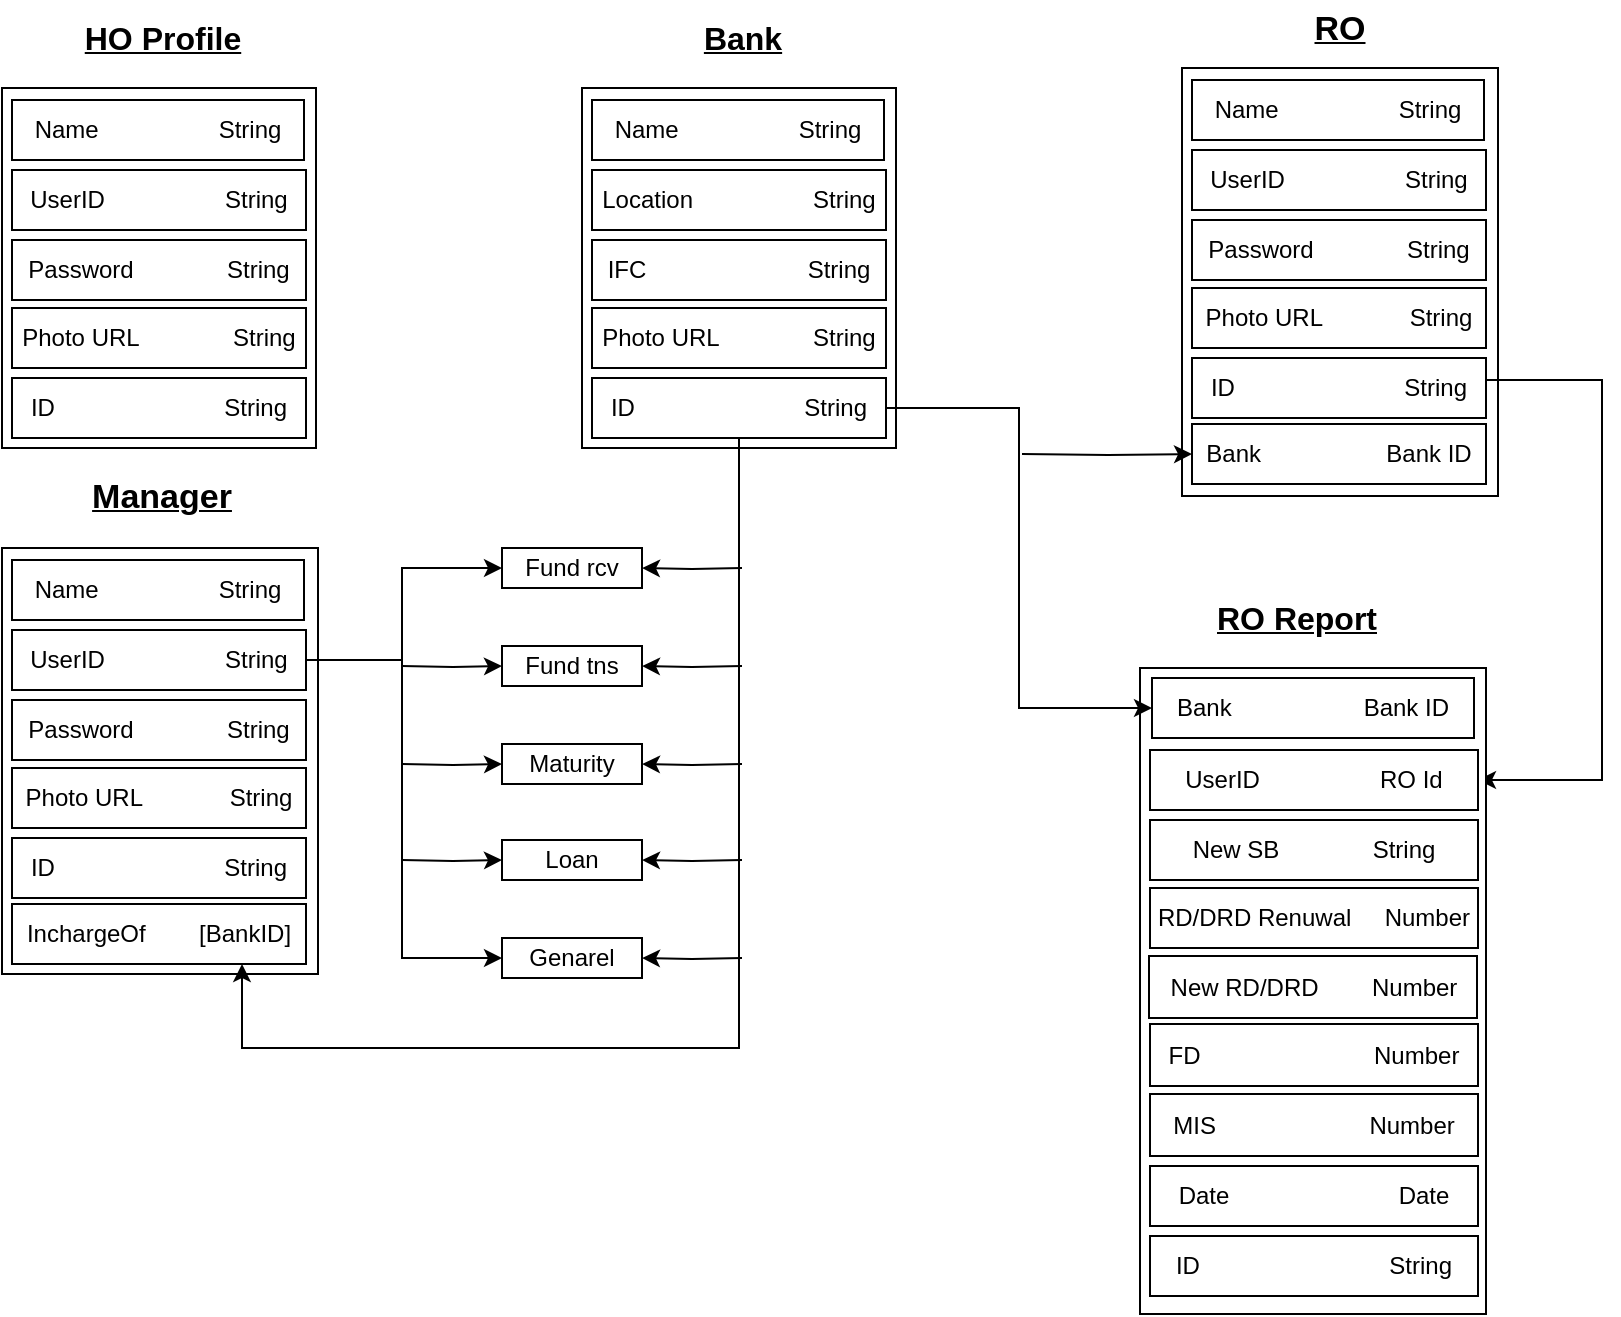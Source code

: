 <mxfile version="22.1.0" type="github">
  <diagram name="Page-1" id="z6avR5DVZLPRieBeSbfF">
    <mxGraphModel dx="1313" dy="668" grid="1" gridSize="10" guides="1" tooltips="1" connect="1" arrows="1" fold="1" page="1" pageScale="1" pageWidth="850" pageHeight="1100" math="0" shadow="0">
      <root>
        <mxCell id="0" />
        <mxCell id="1" parent="0" />
        <mxCell id="5Gdjez7pxa2Upb4zRj2d-2" value="" style="rounded=0;whiteSpace=wrap;html=1;" vertex="1" parent="1">
          <mxGeometry x="30" y="60" width="157" height="180" as="geometry" />
        </mxCell>
        <mxCell id="5Gdjez7pxa2Upb4zRj2d-3" value="Name&amp;nbsp; &amp;nbsp; &amp;nbsp; &amp;nbsp; &amp;nbsp; &amp;nbsp; &amp;nbsp; &amp;nbsp; &amp;nbsp; String" style="rounded=0;whiteSpace=wrap;html=1;" vertex="1" parent="1">
          <mxGeometry x="35" y="66" width="146" height="30" as="geometry" />
        </mxCell>
        <mxCell id="5Gdjez7pxa2Upb4zRj2d-4" value="UserID&amp;nbsp; &amp;nbsp; &amp;nbsp; &amp;nbsp; &amp;nbsp; &amp;nbsp; &amp;nbsp; &amp;nbsp; &amp;nbsp; String" style="rounded=0;whiteSpace=wrap;html=1;" vertex="1" parent="1">
          <mxGeometry x="35" y="101" width="147" height="30" as="geometry" />
        </mxCell>
        <mxCell id="5Gdjez7pxa2Upb4zRj2d-5" value="Password&amp;nbsp; &amp;nbsp; &amp;nbsp; &amp;nbsp; &amp;nbsp; &amp;nbsp; &amp;nbsp; String" style="rounded=0;whiteSpace=wrap;html=1;" vertex="1" parent="1">
          <mxGeometry x="35" y="136" width="147" height="30" as="geometry" />
        </mxCell>
        <mxCell id="5Gdjez7pxa2Upb4zRj2d-6" value="Photo URL&amp;nbsp; &amp;nbsp; &amp;nbsp; &amp;nbsp; &amp;nbsp; &amp;nbsp; &amp;nbsp; String" style="rounded=0;whiteSpace=wrap;html=1;" vertex="1" parent="1">
          <mxGeometry x="35" y="170" width="147" height="30" as="geometry" />
        </mxCell>
        <mxCell id="5Gdjez7pxa2Upb4zRj2d-7" value="ID&amp;nbsp;&lt;span style=&quot;white-space: pre;&quot;&gt;&#x9;&lt;/span&gt;&lt;span style=&quot;white-space: pre;&quot;&gt;&#x9;&lt;/span&gt; &amp;nbsp; &amp;nbsp; &amp;nbsp; &amp;nbsp; &amp;nbsp; &amp;nbsp; String" style="rounded=0;whiteSpace=wrap;html=1;" vertex="1" parent="1">
          <mxGeometry x="35" y="205" width="147" height="30" as="geometry" />
        </mxCell>
        <mxCell id="5Gdjez7pxa2Upb4zRj2d-8" value="" style="rounded=0;whiteSpace=wrap;html=1;" vertex="1" parent="1">
          <mxGeometry x="30" y="290" width="158" height="213" as="geometry" />
        </mxCell>
        <mxCell id="5Gdjez7pxa2Upb4zRj2d-9" value="Name&amp;nbsp; &amp;nbsp; &amp;nbsp; &amp;nbsp; &amp;nbsp; &amp;nbsp; &amp;nbsp; &amp;nbsp; &amp;nbsp; String" style="rounded=0;whiteSpace=wrap;html=1;" vertex="1" parent="1">
          <mxGeometry x="35" y="296" width="146" height="30" as="geometry" />
        </mxCell>
        <mxCell id="5Gdjez7pxa2Upb4zRj2d-49" style="edgeStyle=orthogonalEdgeStyle;rounded=0;orthogonalLoop=1;jettySize=auto;html=1;entryX=0;entryY=0.5;entryDx=0;entryDy=0;" edge="1" parent="1" source="5Gdjez7pxa2Upb4zRj2d-10" target="5Gdjez7pxa2Upb4zRj2d-43">
          <mxGeometry relative="1" as="geometry">
            <Array as="points">
              <mxPoint x="230" y="346" />
              <mxPoint x="230" y="300" />
            </Array>
          </mxGeometry>
        </mxCell>
        <mxCell id="5Gdjez7pxa2Upb4zRj2d-10" value="UserID&amp;nbsp; &amp;nbsp; &amp;nbsp; &amp;nbsp; &amp;nbsp; &amp;nbsp; &amp;nbsp; &amp;nbsp; &amp;nbsp; String" style="rounded=0;whiteSpace=wrap;html=1;" vertex="1" parent="1">
          <mxGeometry x="35" y="331" width="147" height="30" as="geometry" />
        </mxCell>
        <mxCell id="5Gdjez7pxa2Upb4zRj2d-11" value="Password&amp;nbsp; &amp;nbsp; &amp;nbsp; &amp;nbsp; &amp;nbsp; &amp;nbsp; &amp;nbsp; String" style="rounded=0;whiteSpace=wrap;html=1;" vertex="1" parent="1">
          <mxGeometry x="35" y="366" width="147" height="30" as="geometry" />
        </mxCell>
        <mxCell id="5Gdjez7pxa2Upb4zRj2d-12" value="Photo URL&amp;nbsp; &amp;nbsp; &amp;nbsp; &amp;nbsp; &amp;nbsp; &amp;nbsp; &amp;nbsp;String" style="rounded=0;whiteSpace=wrap;html=1;" vertex="1" parent="1">
          <mxGeometry x="35" y="400" width="147" height="30" as="geometry" />
        </mxCell>
        <mxCell id="5Gdjez7pxa2Upb4zRj2d-13" value="ID&amp;nbsp;&lt;span style=&quot;white-space: pre;&quot;&gt;&#x9;&lt;/span&gt;&lt;span style=&quot;white-space: pre;&quot;&gt;&#x9;&lt;/span&gt; &amp;nbsp; &amp;nbsp; &amp;nbsp; &amp;nbsp; &amp;nbsp; &amp;nbsp; String" style="rounded=0;whiteSpace=wrap;html=1;" vertex="1" parent="1">
          <mxGeometry x="35" y="435" width="147" height="30" as="geometry" />
        </mxCell>
        <mxCell id="5Gdjez7pxa2Upb4zRj2d-14" value="&lt;u&gt;&lt;b&gt;&lt;font style=&quot;font-size: 16px;&quot;&gt;HO Profile&lt;/font&gt;&lt;/b&gt;&lt;/u&gt;" style="text;html=1;strokeColor=none;fillColor=none;align=center;verticalAlign=middle;whiteSpace=wrap;rounded=0;" vertex="1" parent="1">
          <mxGeometry x="62.5" y="20" width="95" height="30" as="geometry" />
        </mxCell>
        <mxCell id="5Gdjez7pxa2Upb4zRj2d-15" value="InchargeOf&amp;nbsp; &amp;nbsp; &amp;nbsp; &amp;nbsp; [BankID]" style="rounded=0;whiteSpace=wrap;html=1;" vertex="1" parent="1">
          <mxGeometry x="35" y="468" width="147" height="30" as="geometry" />
        </mxCell>
        <mxCell id="5Gdjez7pxa2Upb4zRj2d-16" value="&lt;b&gt;&lt;u&gt;&lt;font style=&quot;font-size: 17px;&quot;&gt;Manager&lt;/font&gt;&lt;/u&gt;&lt;/b&gt;" style="text;html=1;strokeColor=none;fillColor=none;align=center;verticalAlign=middle;whiteSpace=wrap;rounded=0;" vertex="1" parent="1">
          <mxGeometry x="80" y="250" width="60" height="30" as="geometry" />
        </mxCell>
        <mxCell id="5Gdjez7pxa2Upb4zRj2d-17" value="" style="rounded=0;whiteSpace=wrap;html=1;" vertex="1" parent="1">
          <mxGeometry x="620" y="50" width="158" height="214" as="geometry" />
        </mxCell>
        <mxCell id="5Gdjez7pxa2Upb4zRj2d-18" value="Name&amp;nbsp; &amp;nbsp; &amp;nbsp; &amp;nbsp; &amp;nbsp; &amp;nbsp; &amp;nbsp; &amp;nbsp; &amp;nbsp; String" style="rounded=0;whiteSpace=wrap;html=1;" vertex="1" parent="1">
          <mxGeometry x="625" y="56" width="146" height="30" as="geometry" />
        </mxCell>
        <mxCell id="5Gdjez7pxa2Upb4zRj2d-19" value="UserID&amp;nbsp; &amp;nbsp; &amp;nbsp; &amp;nbsp; &amp;nbsp; &amp;nbsp; &amp;nbsp; &amp;nbsp; &amp;nbsp; String" style="rounded=0;whiteSpace=wrap;html=1;" vertex="1" parent="1">
          <mxGeometry x="625" y="91" width="147" height="30" as="geometry" />
        </mxCell>
        <mxCell id="5Gdjez7pxa2Upb4zRj2d-20" value="Password&amp;nbsp; &amp;nbsp; &amp;nbsp; &amp;nbsp; &amp;nbsp; &amp;nbsp; &amp;nbsp; String" style="rounded=0;whiteSpace=wrap;html=1;" vertex="1" parent="1">
          <mxGeometry x="625" y="126" width="147" height="30" as="geometry" />
        </mxCell>
        <mxCell id="5Gdjez7pxa2Upb4zRj2d-21" value="Photo URL&amp;nbsp; &amp;nbsp; &amp;nbsp; &amp;nbsp; &amp;nbsp; &amp;nbsp; &amp;nbsp;String" style="rounded=0;whiteSpace=wrap;html=1;" vertex="1" parent="1">
          <mxGeometry x="625" y="160" width="147" height="30" as="geometry" />
        </mxCell>
        <mxCell id="5Gdjez7pxa2Upb4zRj2d-41" style="edgeStyle=orthogonalEdgeStyle;rounded=0;orthogonalLoop=1;jettySize=auto;html=1;" edge="1" parent="1" source="5Gdjez7pxa2Upb4zRj2d-22" target="5Gdjez7pxa2Upb4zRj2d-27">
          <mxGeometry relative="1" as="geometry">
            <Array as="points">
              <mxPoint x="830" y="206" />
              <mxPoint x="830" y="406" />
            </Array>
          </mxGeometry>
        </mxCell>
        <mxCell id="5Gdjez7pxa2Upb4zRj2d-22" value="ID&amp;nbsp;&lt;span style=&quot;white-space: pre;&quot;&gt;&#x9;&lt;/span&gt;&lt;span style=&quot;white-space: pre;&quot;&gt;&#x9;&lt;/span&gt; &amp;nbsp; &amp;nbsp; &amp;nbsp; &amp;nbsp; &amp;nbsp; &amp;nbsp; String" style="rounded=0;whiteSpace=wrap;html=1;" vertex="1" parent="1">
          <mxGeometry x="625" y="195" width="147" height="30" as="geometry" />
        </mxCell>
        <mxCell id="5Gdjez7pxa2Upb4zRj2d-65" style="edgeStyle=orthogonalEdgeStyle;rounded=0;orthogonalLoop=1;jettySize=auto;html=1;" edge="1" parent="1" target="5Gdjez7pxa2Upb4zRj2d-23">
          <mxGeometry relative="1" as="geometry">
            <mxPoint x="540" y="243" as="sourcePoint" />
          </mxGeometry>
        </mxCell>
        <mxCell id="5Gdjez7pxa2Upb4zRj2d-23" value="Bank&amp;nbsp; &lt;span style=&quot;white-space: pre;&quot;&gt;&#x9;&lt;/span&gt;&lt;span style=&quot;white-space: pre;&quot;&gt;&#x9;&lt;/span&gt;&amp;nbsp; &amp;nbsp;Bank ID" style="rounded=0;whiteSpace=wrap;html=1;" vertex="1" parent="1">
          <mxGeometry x="625" y="228" width="147" height="30" as="geometry" />
        </mxCell>
        <mxCell id="5Gdjez7pxa2Upb4zRj2d-24" value="&lt;span style=&quot;font-size: 17px;&quot;&gt;&lt;b&gt;&lt;u&gt;RO&lt;/u&gt;&lt;/b&gt;&lt;/span&gt;" style="text;html=1;strokeColor=none;fillColor=none;align=center;verticalAlign=middle;whiteSpace=wrap;rounded=0;" vertex="1" parent="1">
          <mxGeometry x="668.5" y="16" width="60" height="30" as="geometry" />
        </mxCell>
        <mxCell id="5Gdjez7pxa2Upb4zRj2d-25" value="" style="rounded=0;whiteSpace=wrap;html=1;" vertex="1" parent="1">
          <mxGeometry x="599" y="350" width="173" height="323" as="geometry" />
        </mxCell>
        <mxCell id="5Gdjez7pxa2Upb4zRj2d-27" value="UserID&amp;nbsp; &amp;nbsp; &amp;nbsp; &amp;nbsp; &amp;nbsp; &amp;nbsp; &amp;nbsp; &amp;nbsp; &amp;nbsp; RO Id" style="rounded=0;whiteSpace=wrap;html=1;" vertex="1" parent="1">
          <mxGeometry x="604" y="391" width="164" height="30" as="geometry" />
        </mxCell>
        <mxCell id="5Gdjez7pxa2Upb4zRj2d-28" value="New SB&amp;nbsp; &amp;nbsp; &amp;nbsp; &amp;nbsp; &amp;nbsp; &amp;nbsp; &amp;nbsp; String" style="rounded=0;whiteSpace=wrap;html=1;" vertex="1" parent="1">
          <mxGeometry x="604" y="426" width="164" height="30" as="geometry" />
        </mxCell>
        <mxCell id="5Gdjez7pxa2Upb4zRj2d-29" value="RD/DRD Renuwal&amp;nbsp; &amp;nbsp; &amp;nbsp;Number" style="rounded=0;whiteSpace=wrap;html=1;" vertex="1" parent="1">
          <mxGeometry x="604" y="460" width="164" height="30" as="geometry" />
        </mxCell>
        <mxCell id="5Gdjez7pxa2Upb4zRj2d-30" value="ID&amp;nbsp;&lt;span style=&quot;white-space: pre;&quot;&gt;&#x9;&amp;nbsp;&#x9;&lt;/span&gt;&amp;nbsp; &amp;nbsp; &amp;nbsp; &amp;nbsp; &amp;nbsp; &amp;nbsp; &amp;nbsp; &amp;nbsp; String" style="rounded=0;whiteSpace=wrap;html=1;" vertex="1" parent="1">
          <mxGeometry x="604" y="634" width="164" height="30" as="geometry" />
        </mxCell>
        <mxCell id="5Gdjez7pxa2Upb4zRj2d-31" value="&lt;span style=&quot;font-size: 16px;&quot;&gt;&lt;b&gt;&lt;u&gt;RO Report&lt;/u&gt;&lt;/b&gt;&lt;/span&gt;" style="text;html=1;strokeColor=none;fillColor=none;align=center;verticalAlign=middle;whiteSpace=wrap;rounded=0;" vertex="1" parent="1">
          <mxGeometry x="629.5" y="310" width="95" height="30" as="geometry" />
        </mxCell>
        <mxCell id="5Gdjez7pxa2Upb4zRj2d-34" value="New RD/DRD&amp;nbsp;&lt;span style=&quot;&quot;&gt;&lt;span style=&quot;&quot;&gt;&amp;nbsp;&amp;nbsp;&amp;nbsp;&amp;nbsp;&lt;/span&gt;&lt;/span&gt;&lt;span style=&quot;&quot;&gt;&lt;span style=&quot;&quot;&gt;&amp;nbsp;&amp;nbsp;&amp;nbsp;&lt;/span&gt;&lt;/span&gt;Number" style="rounded=0;whiteSpace=wrap;html=1;" vertex="1" parent="1">
          <mxGeometry x="603.5" y="494" width="164" height="31" as="geometry" />
        </mxCell>
        <mxCell id="5Gdjez7pxa2Upb4zRj2d-35" value="FD&amp;nbsp; &amp;nbsp;&lt;span style=&quot;&quot;&gt;&lt;span style=&quot;white-space: pre;&quot;&gt;&amp;nbsp;&amp;nbsp;&amp;nbsp;&amp;nbsp;&lt;/span&gt;&lt;/span&gt;&lt;span style=&quot;&quot;&gt;&lt;span style=&quot;white-space: pre;&quot;&gt;&amp;nbsp;&amp;nbsp;&amp;nbsp;&amp;nbsp;&lt;/span&gt;&lt;/span&gt;&amp;nbsp;&lt;span style=&quot;&quot;&gt;&lt;span style=&quot;&quot;&gt;&amp;nbsp; &amp;nbsp; &amp;nbsp; &amp;nbsp; &amp;nbsp; &amp;nbsp;&lt;/span&gt;&lt;/span&gt;&lt;span style=&quot;&quot;&gt;&lt;span style=&quot;&quot;&gt;&amp;nbsp; &amp;nbsp;&lt;/span&gt;&lt;/span&gt;Number" style="rounded=0;whiteSpace=wrap;html=1;" vertex="1" parent="1">
          <mxGeometry x="604" y="528" width="164" height="31" as="geometry" />
        </mxCell>
        <mxCell id="5Gdjez7pxa2Upb4zRj2d-36" value="MIS&amp;nbsp; &lt;span style=&quot;&quot;&gt;&lt;span style=&quot;white-space: pre;&quot;&gt;&amp;nbsp;&amp;nbsp;&amp;nbsp;&amp;nbsp;&lt;/span&gt;&lt;/span&gt;&amp;nbsp;&lt;span style=&quot;&quot;&gt;&lt;span style=&quot;&quot;&gt;&amp;nbsp;&amp;nbsp;&amp;nbsp;&amp;nbsp;&lt;/span&gt;&lt;/span&gt;&lt;span style=&quot;&quot;&gt;&lt;span style=&quot;&quot;&gt;&amp;nbsp;&amp;nbsp;&amp;nbsp;&amp;nbsp;&lt;/span&gt;&lt;/span&gt;&amp;nbsp;&lt;span style=&quot;&quot;&gt;&lt;span style=&quot;&quot;&gt;&amp;nbsp;&amp;nbsp;&amp;nbsp;&amp;nbsp;&lt;/span&gt;&lt;/span&gt;&lt;span style=&quot;&quot;&gt;&lt;span style=&quot;&quot;&gt;&amp;nbsp; &amp;nbsp;&lt;/span&gt;&lt;/span&gt;Number" style="rounded=0;whiteSpace=wrap;html=1;" vertex="1" parent="1">
          <mxGeometry x="604" y="563" width="164" height="31" as="geometry" />
        </mxCell>
        <mxCell id="5Gdjez7pxa2Upb4zRj2d-37" value="Bank&amp;nbsp; &amp;nbsp; &amp;nbsp; &amp;nbsp;&amp;nbsp;&amp;nbsp;&lt;span style=&quot;white-space: pre;&quot;&gt;&#x9;&lt;/span&gt; &amp;nbsp; &amp;nbsp;Bank ID" style="rounded=0;whiteSpace=wrap;html=1;" vertex="1" parent="1">
          <mxGeometry x="605" y="355" width="161" height="30" as="geometry" />
        </mxCell>
        <mxCell id="5Gdjez7pxa2Upb4zRj2d-42" value="Date&lt;span style=&quot;white-space: pre;&quot;&gt;&#x9;&amp;nbsp;&#x9;&lt;/span&gt;&amp;nbsp;&amp;nbsp; &amp;nbsp; &amp;nbsp; &amp;nbsp; Date" style="rounded=0;whiteSpace=wrap;html=1;" vertex="1" parent="1">
          <mxGeometry x="604" y="599" width="164" height="30" as="geometry" />
        </mxCell>
        <mxCell id="5Gdjez7pxa2Upb4zRj2d-67" style="edgeStyle=orthogonalEdgeStyle;rounded=0;orthogonalLoop=1;jettySize=auto;html=1;" edge="1" parent="1" target="5Gdjez7pxa2Upb4zRj2d-43">
          <mxGeometry relative="1" as="geometry">
            <mxPoint x="400" y="300" as="sourcePoint" />
          </mxGeometry>
        </mxCell>
        <mxCell id="5Gdjez7pxa2Upb4zRj2d-43" value="&lt;span style=&quot;border-color: var(--border-color); color: rgb(0, 0, 0); font-family: Helvetica; font-size: 12px; font-style: normal; font-variant-ligatures: normal; font-variant-caps: normal; font-weight: 400; letter-spacing: normal; orphans: 2; text-align: center; text-indent: 0px; text-transform: none; widows: 2; word-spacing: 0px; -webkit-text-stroke-width: 0px; background-color: initial; text-decoration-thickness: initial; text-decoration-style: initial; text-decoration-color: initial;&quot;&gt;Fund rcv&lt;/span&gt;" style="rounded=0;whiteSpace=wrap;html=1;" vertex="1" parent="1">
          <mxGeometry x="280" y="290" width="70" height="20" as="geometry" />
        </mxCell>
        <mxCell id="5Gdjez7pxa2Upb4zRj2d-54" style="edgeStyle=orthogonalEdgeStyle;rounded=0;orthogonalLoop=1;jettySize=auto;html=1;" edge="1" parent="1" target="5Gdjez7pxa2Upb4zRj2d-44">
          <mxGeometry relative="1" as="geometry">
            <mxPoint x="230" y="349" as="sourcePoint" />
          </mxGeometry>
        </mxCell>
        <mxCell id="5Gdjez7pxa2Upb4zRj2d-68" style="edgeStyle=orthogonalEdgeStyle;rounded=0;orthogonalLoop=1;jettySize=auto;html=1;" edge="1" parent="1" target="5Gdjez7pxa2Upb4zRj2d-44">
          <mxGeometry relative="1" as="geometry">
            <mxPoint x="400" y="349.0" as="sourcePoint" />
          </mxGeometry>
        </mxCell>
        <mxCell id="5Gdjez7pxa2Upb4zRj2d-44" value="&lt;span style=&quot;border-color: var(--border-color); color: rgb(0, 0, 0); font-family: Helvetica; font-size: 12px; font-style: normal; font-variant-ligatures: normal; font-variant-caps: normal; font-weight: 400; letter-spacing: normal; orphans: 2; text-align: center; text-indent: 0px; text-transform: none; widows: 2; word-spacing: 0px; -webkit-text-stroke-width: 0px; background-color: initial; text-decoration-thickness: initial; text-decoration-style: initial; text-decoration-color: initial;&quot;&gt;Fund&amp;nbsp;&lt;/span&gt;tns" style="rounded=0;whiteSpace=wrap;html=1;" vertex="1" parent="1">
          <mxGeometry x="280" y="339" width="70" height="20" as="geometry" />
        </mxCell>
        <mxCell id="5Gdjez7pxa2Upb4zRj2d-53" style="edgeStyle=orthogonalEdgeStyle;rounded=0;orthogonalLoop=1;jettySize=auto;html=1;" edge="1" parent="1" target="5Gdjez7pxa2Upb4zRj2d-45">
          <mxGeometry relative="1" as="geometry">
            <mxPoint x="230" y="398" as="sourcePoint" />
          </mxGeometry>
        </mxCell>
        <mxCell id="5Gdjez7pxa2Upb4zRj2d-69" style="edgeStyle=orthogonalEdgeStyle;rounded=0;orthogonalLoop=1;jettySize=auto;html=1;" edge="1" parent="1" target="5Gdjez7pxa2Upb4zRj2d-45">
          <mxGeometry relative="1" as="geometry">
            <mxPoint x="400" y="398" as="sourcePoint" />
          </mxGeometry>
        </mxCell>
        <mxCell id="5Gdjez7pxa2Upb4zRj2d-45" value="Maturity" style="rounded=0;whiteSpace=wrap;html=1;" vertex="1" parent="1">
          <mxGeometry x="280" y="388" width="70" height="20" as="geometry" />
        </mxCell>
        <mxCell id="5Gdjez7pxa2Upb4zRj2d-52" style="edgeStyle=orthogonalEdgeStyle;rounded=0;orthogonalLoop=1;jettySize=auto;html=1;" edge="1" parent="1" target="5Gdjez7pxa2Upb4zRj2d-46">
          <mxGeometry relative="1" as="geometry">
            <mxPoint x="230" y="446" as="sourcePoint" />
          </mxGeometry>
        </mxCell>
        <mxCell id="5Gdjez7pxa2Upb4zRj2d-70" style="edgeStyle=orthogonalEdgeStyle;rounded=0;orthogonalLoop=1;jettySize=auto;html=1;" edge="1" parent="1" target="5Gdjez7pxa2Upb4zRj2d-46">
          <mxGeometry relative="1" as="geometry">
            <mxPoint x="400" y="446" as="sourcePoint" />
          </mxGeometry>
        </mxCell>
        <mxCell id="5Gdjez7pxa2Upb4zRj2d-46" value="Loan" style="rounded=0;whiteSpace=wrap;html=1;" vertex="1" parent="1">
          <mxGeometry x="280" y="436" width="70" height="20" as="geometry" />
        </mxCell>
        <mxCell id="5Gdjez7pxa2Upb4zRj2d-51" style="edgeStyle=orthogonalEdgeStyle;rounded=0;orthogonalLoop=1;jettySize=auto;html=1;" edge="1" parent="1" target="5Gdjez7pxa2Upb4zRj2d-47">
          <mxGeometry relative="1" as="geometry">
            <mxPoint x="230" y="340" as="sourcePoint" />
            <Array as="points">
              <mxPoint x="230" y="495" />
            </Array>
          </mxGeometry>
        </mxCell>
        <mxCell id="5Gdjez7pxa2Upb4zRj2d-71" style="edgeStyle=orthogonalEdgeStyle;rounded=0;orthogonalLoop=1;jettySize=auto;html=1;" edge="1" parent="1" target="5Gdjez7pxa2Upb4zRj2d-47">
          <mxGeometry relative="1" as="geometry">
            <mxPoint x="400" y="495" as="sourcePoint" />
          </mxGeometry>
        </mxCell>
        <mxCell id="5Gdjez7pxa2Upb4zRj2d-47" value="Genarel" style="rounded=0;whiteSpace=wrap;html=1;" vertex="1" parent="1">
          <mxGeometry x="280" y="485" width="70" height="20" as="geometry" />
        </mxCell>
        <mxCell id="5Gdjez7pxa2Upb4zRj2d-56" value="" style="rounded=0;whiteSpace=wrap;html=1;" vertex="1" parent="1">
          <mxGeometry x="320" y="60" width="157" height="180" as="geometry" />
        </mxCell>
        <mxCell id="5Gdjez7pxa2Upb4zRj2d-57" value="Name&amp;nbsp; &amp;nbsp; &amp;nbsp; &amp;nbsp; &amp;nbsp; &amp;nbsp; &amp;nbsp; &amp;nbsp; &amp;nbsp; String" style="rounded=0;whiteSpace=wrap;html=1;" vertex="1" parent="1">
          <mxGeometry x="325" y="66" width="146" height="30" as="geometry" />
        </mxCell>
        <mxCell id="5Gdjez7pxa2Upb4zRj2d-58" value="Location&amp;nbsp; &amp;nbsp; &amp;nbsp; &amp;nbsp; &amp;nbsp; &amp;nbsp; &amp;nbsp; &amp;nbsp; &amp;nbsp; String" style="rounded=0;whiteSpace=wrap;html=1;" vertex="1" parent="1">
          <mxGeometry x="325" y="101" width="147" height="30" as="geometry" />
        </mxCell>
        <mxCell id="5Gdjez7pxa2Upb4zRj2d-59" value="IFC&lt;span style=&quot;white-space: pre;&quot;&gt;&#x9;&lt;/span&gt;&lt;span style=&quot;white-space: pre;&quot;&gt;&#x9;&lt;/span&gt;&amp;nbsp; &amp;nbsp; &amp;nbsp; &amp;nbsp; &amp;nbsp; &amp;nbsp; &amp;nbsp; String" style="rounded=0;whiteSpace=wrap;html=1;" vertex="1" parent="1">
          <mxGeometry x="325" y="136" width="147" height="30" as="geometry" />
        </mxCell>
        <mxCell id="5Gdjez7pxa2Upb4zRj2d-60" value="Photo URL&amp;nbsp; &amp;nbsp; &amp;nbsp; &amp;nbsp; &amp;nbsp; &amp;nbsp; &amp;nbsp; String" style="rounded=0;whiteSpace=wrap;html=1;" vertex="1" parent="1">
          <mxGeometry x="325" y="170" width="147" height="30" as="geometry" />
        </mxCell>
        <mxCell id="5Gdjez7pxa2Upb4zRj2d-64" style="edgeStyle=orthogonalEdgeStyle;rounded=0;orthogonalLoop=1;jettySize=auto;html=1;entryX=0;entryY=0.5;entryDx=0;entryDy=0;" edge="1" parent="1" source="5Gdjez7pxa2Upb4zRj2d-61" target="5Gdjez7pxa2Upb4zRj2d-37">
          <mxGeometry relative="1" as="geometry" />
        </mxCell>
        <mxCell id="5Gdjez7pxa2Upb4zRj2d-66" style="edgeStyle=orthogonalEdgeStyle;rounded=0;orthogonalLoop=1;jettySize=auto;html=1;" edge="1" parent="1" source="5Gdjez7pxa2Upb4zRj2d-61" target="5Gdjez7pxa2Upb4zRj2d-15">
          <mxGeometry relative="1" as="geometry">
            <Array as="points">
              <mxPoint x="399" y="540" />
              <mxPoint x="150" y="540" />
            </Array>
          </mxGeometry>
        </mxCell>
        <mxCell id="5Gdjez7pxa2Upb4zRj2d-61" value="ID&amp;nbsp;&lt;span style=&quot;white-space: pre;&quot;&gt;&#x9;&lt;/span&gt;&lt;span style=&quot;white-space: pre;&quot;&gt;&#x9;&lt;/span&gt; &amp;nbsp; &amp;nbsp; &amp;nbsp; &amp;nbsp; &amp;nbsp; &amp;nbsp; String" style="rounded=0;whiteSpace=wrap;html=1;" vertex="1" parent="1">
          <mxGeometry x="325" y="205" width="147" height="30" as="geometry" />
        </mxCell>
        <mxCell id="5Gdjez7pxa2Upb4zRj2d-62" value="&lt;span style=&quot;font-size: 16px;&quot;&gt;&lt;b&gt;&lt;u&gt;Bank&lt;/u&gt;&lt;/b&gt;&lt;/span&gt;" style="text;html=1;strokeColor=none;fillColor=none;align=center;verticalAlign=middle;whiteSpace=wrap;rounded=0;" vertex="1" parent="1">
          <mxGeometry x="352.5" y="20" width="95" height="30" as="geometry" />
        </mxCell>
      </root>
    </mxGraphModel>
  </diagram>
</mxfile>
